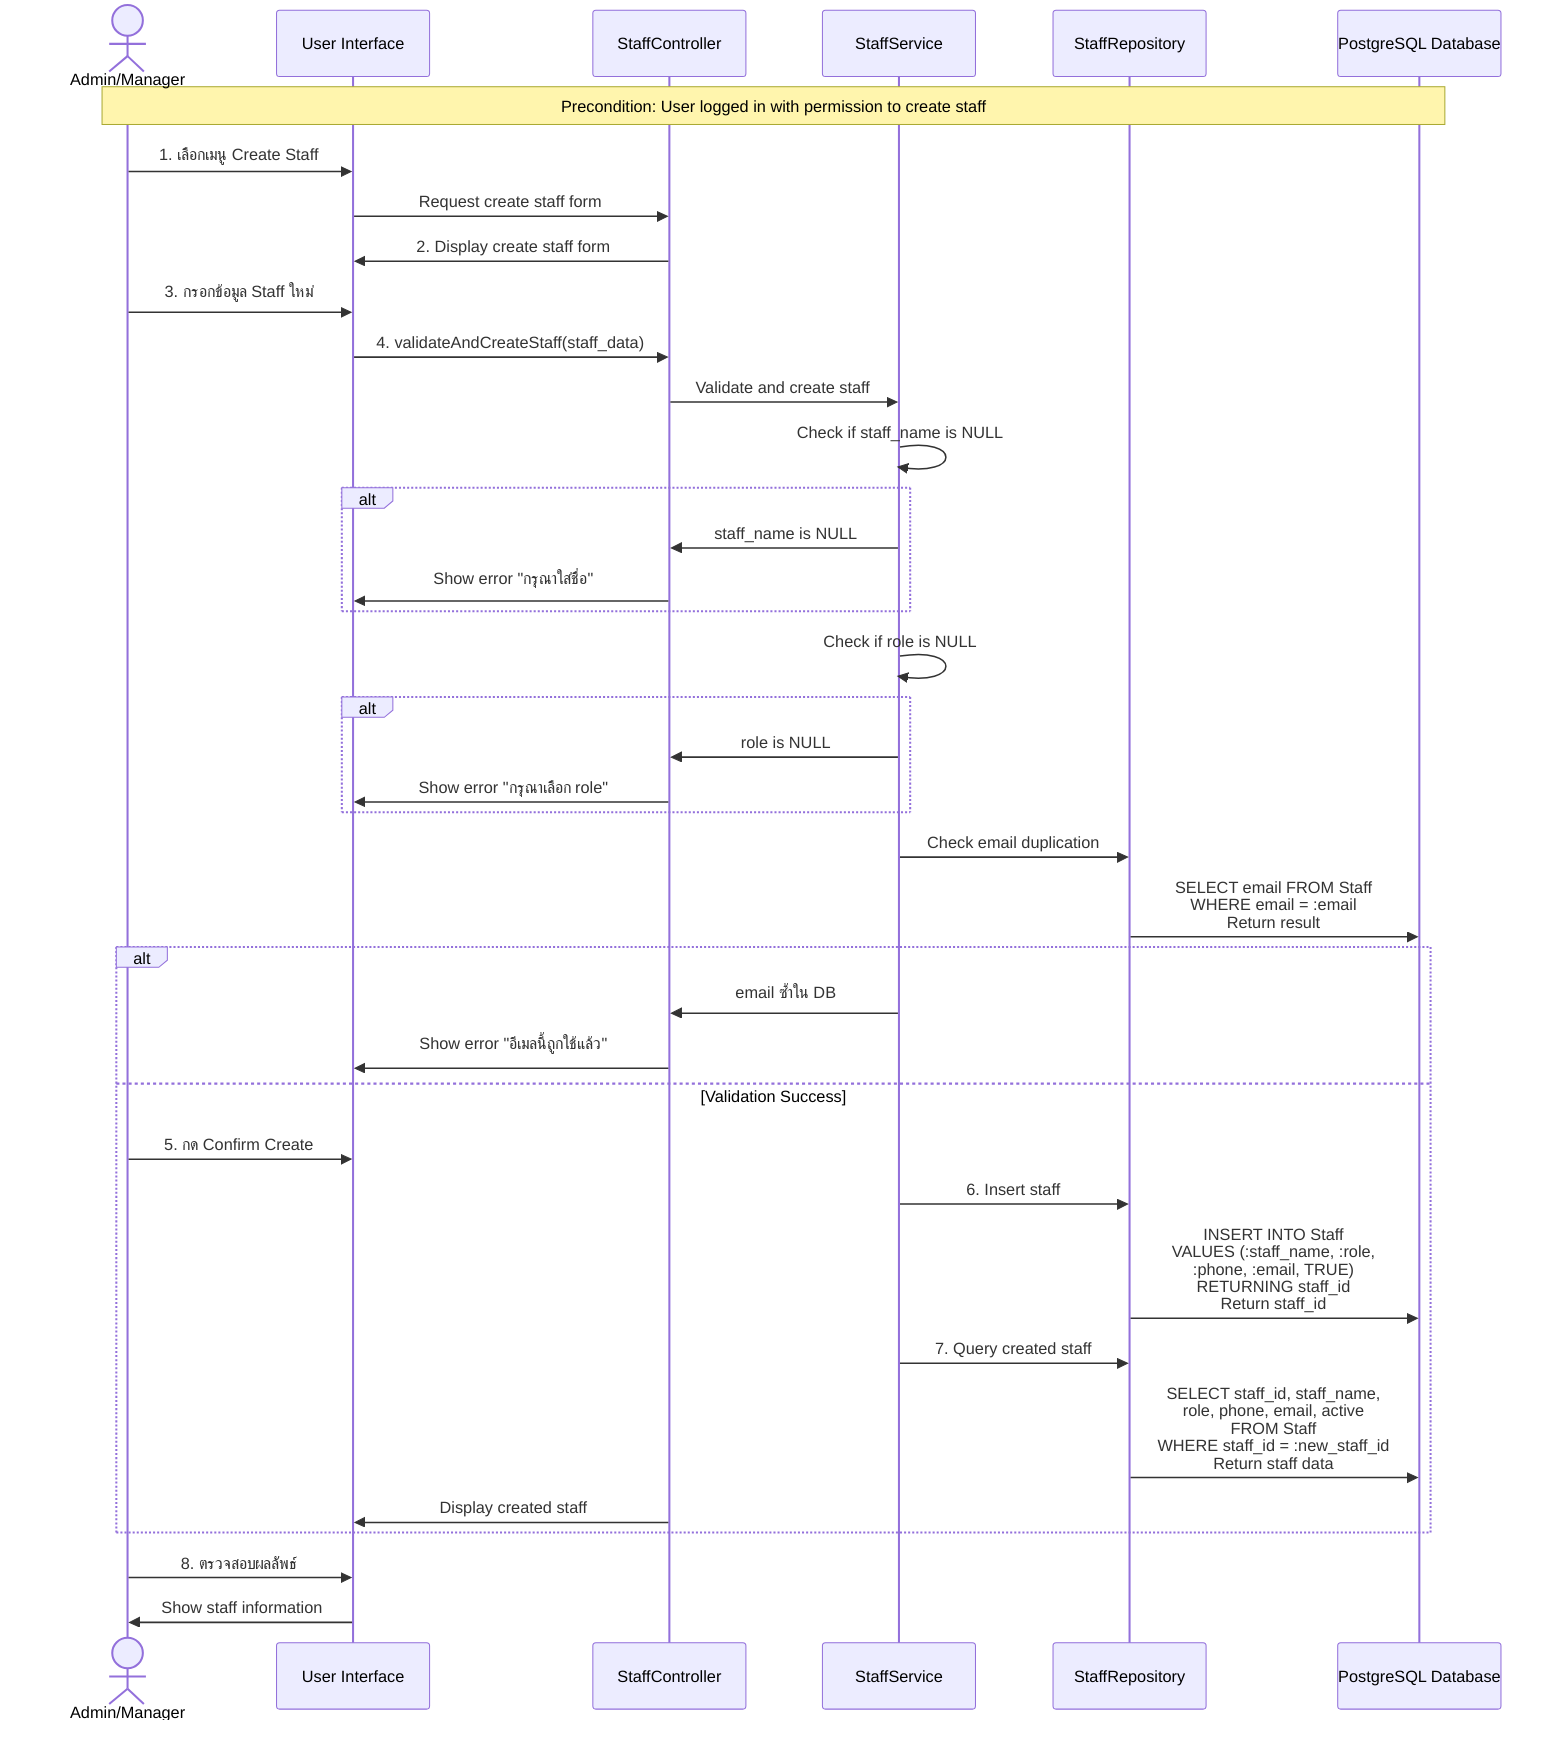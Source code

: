 sequenceDiagram
    actor Admin as Admin/Manager
    participant UI as User Interface
    participant Controller as StaffController
    participant Service as StaffService
    participant Repo as StaffRepository
    participant DB as PostgreSQL Database

    Note over Admin,DB: Precondition: User logged in with permission to create staff

    Admin->>UI: 1. เลือกเมนู Create Staff
    UI->>Controller: Request create staff form
    Controller->>UI: 2. Display create staff form
    
    Admin->>UI: 3. กรอกข้อมูล Staff ใหม่
    UI->>Controller: 4. validateAndCreateStaff(staff_data)
    Controller->>Service: Validate and create staff
    
    Service->>Service: Check if staff_name is NULL
    alt 
        Service->>Controller: staff_name is NULL
        Controller->>UI: Show error "กรุณาใส่ชื่อ"
    end
    
    Service->>Service: Check if role is NULL
    alt 
        Service->>Controller: role is NULL 
        Controller->>UI: Show error "กรุณาเลือก role"
    end
    
    Service->>Repo: Check email duplication
    Repo->>DB: SELECT email FROM Staff<br/>WHERE email = :email<br>Return result
    
    alt 
        Service->>Controller: email ซ้ำใน DB 
        Controller->>UI: Show error "อีเมลนี้ถูกใช้แล้ว"
    else Validation Success
        Admin->>UI: 5. กด Confirm Create
        Service->>Repo: 6. Insert staff
        Repo->>DB: INSERT INTO Staff<br/>VALUES (:staff_name, :role,<br/>:phone, :email, TRUE)<br/>RETURNING staff_id<br>  Return staff_id
      
        
        Service->>Repo: 7. Query created staff
        Repo->>DB: SELECT staff_id, staff_name,<br/>role, phone, email, active<br/>FROM Staff<br/>WHERE staff_id = :new_staff_id<br>Return staff data
        Controller->>UI: Display created staff
    end
    
    Admin->>UI: 8. ตรวจสอบผลลัพธ์
    UI->>Admin: Show staff information